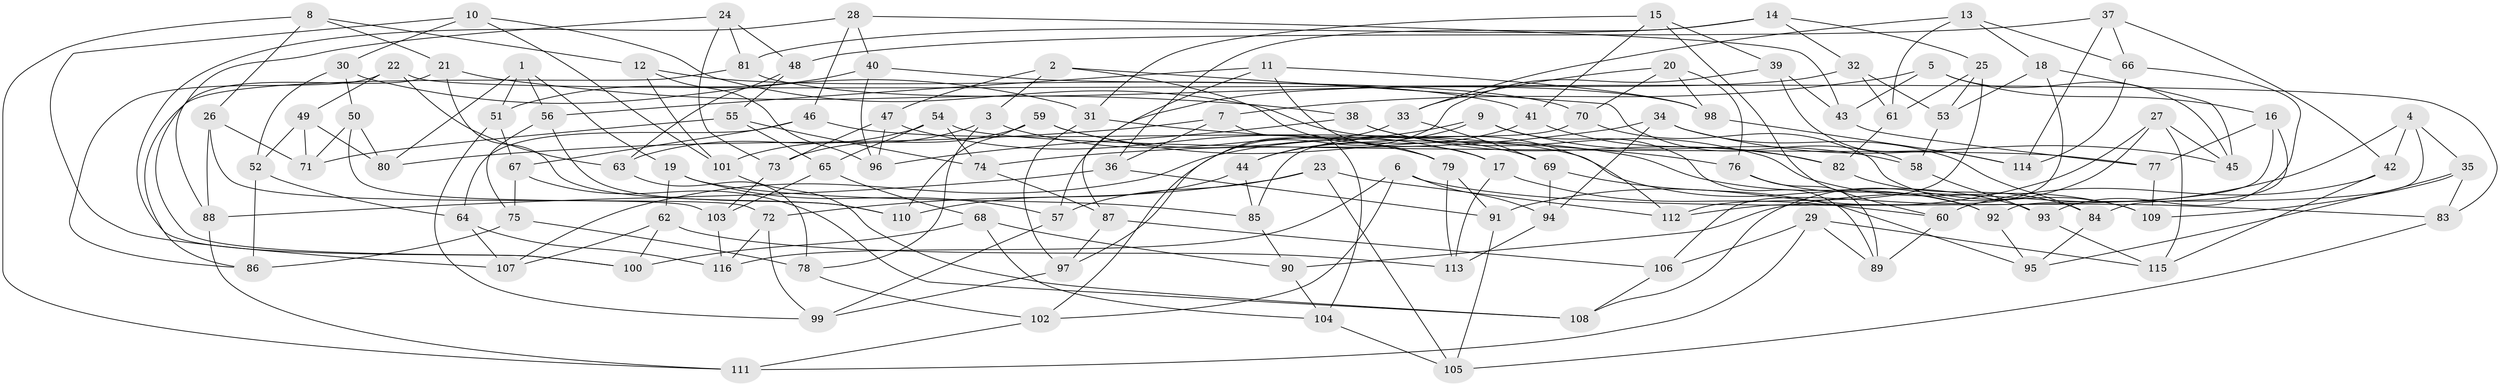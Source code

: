 // coarse degree distribution, {6: 0.6, 4: 0.34285714285714286, 5: 0.05714285714285714}
// Generated by graph-tools (version 1.1) at 2025/24/03/03/25 07:24:30]
// undirected, 116 vertices, 232 edges
graph export_dot {
graph [start="1"]
  node [color=gray90,style=filled];
  1;
  2;
  3;
  4;
  5;
  6;
  7;
  8;
  9;
  10;
  11;
  12;
  13;
  14;
  15;
  16;
  17;
  18;
  19;
  20;
  21;
  22;
  23;
  24;
  25;
  26;
  27;
  28;
  29;
  30;
  31;
  32;
  33;
  34;
  35;
  36;
  37;
  38;
  39;
  40;
  41;
  42;
  43;
  44;
  45;
  46;
  47;
  48;
  49;
  50;
  51;
  52;
  53;
  54;
  55;
  56;
  57;
  58;
  59;
  60;
  61;
  62;
  63;
  64;
  65;
  66;
  67;
  68;
  69;
  70;
  71;
  72;
  73;
  74;
  75;
  76;
  77;
  78;
  79;
  80;
  81;
  82;
  83;
  84;
  85;
  86;
  87;
  88;
  89;
  90;
  91;
  92;
  93;
  94;
  95;
  96;
  97;
  98;
  99;
  100;
  101;
  102;
  103;
  104;
  105;
  106;
  107;
  108;
  109;
  110;
  111;
  112;
  113;
  114;
  115;
  116;
  1 -- 19;
  1 -- 80;
  1 -- 51;
  1 -- 56;
  2 -- 3;
  2 -- 47;
  2 -- 58;
  2 -- 79;
  3 -- 17;
  3 -- 78;
  3 -- 101;
  4 -- 92;
  4 -- 90;
  4 -- 35;
  4 -- 42;
  5 -- 43;
  5 -- 7;
  5 -- 45;
  5 -- 16;
  6 -- 83;
  6 -- 102;
  6 -- 94;
  6 -- 116;
  7 -- 104;
  7 -- 36;
  7 -- 80;
  8 -- 21;
  8 -- 26;
  8 -- 12;
  8 -- 111;
  9 -- 44;
  9 -- 89;
  9 -- 107;
  9 -- 58;
  10 -- 107;
  10 -- 30;
  10 -- 112;
  10 -- 101;
  11 -- 98;
  11 -- 17;
  11 -- 56;
  11 -- 87;
  12 -- 101;
  12 -- 41;
  12 -- 96;
  13 -- 18;
  13 -- 66;
  13 -- 61;
  13 -- 33;
  14 -- 25;
  14 -- 32;
  14 -- 36;
  14 -- 81;
  15 -- 60;
  15 -- 41;
  15 -- 31;
  15 -- 39;
  16 -- 77;
  16 -- 112;
  16 -- 84;
  17 -- 113;
  17 -- 60;
  18 -- 45;
  18 -- 106;
  18 -- 53;
  19 -- 62;
  19 -- 57;
  19 -- 85;
  20 -- 76;
  20 -- 70;
  20 -- 98;
  20 -- 33;
  21 -- 100;
  21 -- 38;
  21 -- 110;
  22 -- 49;
  22 -- 86;
  22 -- 63;
  22 -- 83;
  23 -- 72;
  23 -- 57;
  23 -- 112;
  23 -- 105;
  24 -- 81;
  24 -- 48;
  24 -- 73;
  24 -- 88;
  25 -- 53;
  25 -- 61;
  25 -- 112;
  26 -- 71;
  26 -- 88;
  26 -- 103;
  27 -- 45;
  27 -- 115;
  27 -- 91;
  27 -- 108;
  28 -- 43;
  28 -- 100;
  28 -- 46;
  28 -- 40;
  29 -- 111;
  29 -- 106;
  29 -- 115;
  29 -- 89;
  30 -- 31;
  30 -- 52;
  30 -- 50;
  31 -- 76;
  31 -- 97;
  32 -- 57;
  32 -- 61;
  32 -- 53;
  33 -- 102;
  33 -- 69;
  34 -- 94;
  34 -- 45;
  34 -- 84;
  34 -- 74;
  35 -- 83;
  35 -- 95;
  35 -- 109;
  36 -- 91;
  36 -- 88;
  37 -- 66;
  37 -- 42;
  37 -- 48;
  37 -- 114;
  38 -- 96;
  38 -- 109;
  38 -- 82;
  39 -- 97;
  39 -- 43;
  39 -- 114;
  40 -- 51;
  40 -- 70;
  40 -- 96;
  41 -- 82;
  41 -- 44;
  42 -- 115;
  42 -- 60;
  43 -- 77;
  44 -- 110;
  44 -- 85;
  46 -- 67;
  46 -- 64;
  46 -- 92;
  47 -- 73;
  47 -- 79;
  47 -- 96;
  48 -- 63;
  48 -- 55;
  49 -- 80;
  49 -- 52;
  49 -- 71;
  50 -- 71;
  50 -- 80;
  50 -- 72;
  51 -- 67;
  51 -- 99;
  52 -- 64;
  52 -- 86;
  53 -- 58;
  54 -- 74;
  54 -- 65;
  54 -- 63;
  54 -- 77;
  55 -- 65;
  55 -- 74;
  55 -- 71;
  56 -- 75;
  56 -- 110;
  57 -- 99;
  58 -- 93;
  59 -- 110;
  59 -- 93;
  59 -- 69;
  59 -- 73;
  60 -- 89;
  61 -- 82;
  62 -- 100;
  62 -- 113;
  62 -- 107;
  63 -- 78;
  64 -- 116;
  64 -- 107;
  65 -- 68;
  65 -- 103;
  66 -- 114;
  66 -- 93;
  67 -- 75;
  67 -- 108;
  68 -- 100;
  68 -- 104;
  68 -- 90;
  69 -- 95;
  69 -- 94;
  70 -- 109;
  70 -- 85;
  72 -- 116;
  72 -- 99;
  73 -- 103;
  74 -- 87;
  75 -- 86;
  75 -- 78;
  76 -- 89;
  76 -- 92;
  77 -- 109;
  78 -- 102;
  79 -- 113;
  79 -- 91;
  81 -- 98;
  81 -- 86;
  82 -- 84;
  83 -- 105;
  84 -- 95;
  85 -- 90;
  87 -- 97;
  87 -- 106;
  88 -- 111;
  90 -- 104;
  91 -- 105;
  92 -- 95;
  93 -- 115;
  94 -- 113;
  97 -- 99;
  98 -- 114;
  101 -- 108;
  102 -- 111;
  103 -- 116;
  104 -- 105;
  106 -- 108;
}
